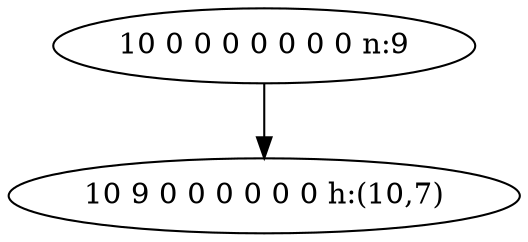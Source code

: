 strict digraph sapling17 {
overlap = none;
// 6: 5 1 1 1 1 1
13 [label="10 0 0 0 0 0 0 0 n:9"];
13 -> 5750680
5750680 [label="10 9 0 0 0 0 0 0 h:(10,7)"];
}
